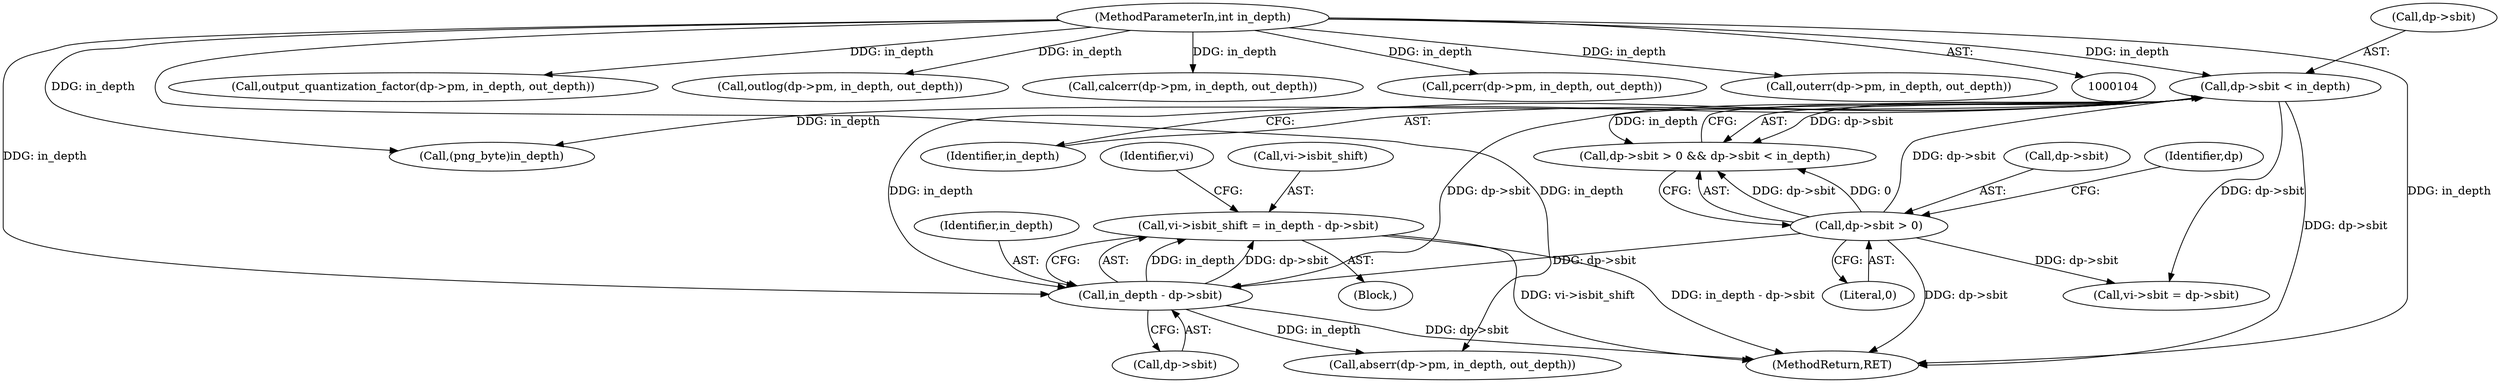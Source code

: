 digraph "0_Android_9d4853418ab2f754c2b63e091c29c5529b8b86ca_92@integer" {
"1000149" [label="(Call,vi->isbit_shift = in_depth - dp->sbit)"];
"1000153" [label="(Call,in_depth - dp->sbit)"];
"1000136" [label="(Call,dp->sbit < in_depth)"];
"1000131" [label="(Call,dp->sbit > 0)"];
"1000108" [label="(MethodParameterIn,int in_depth)"];
"1000274" [label="(Call,output_quantization_factor(dp->pm, in_depth, out_depth))"];
"1000131" [label="(Call,dp->sbit > 0)"];
"1000136" [label="(Call,dp->sbit < in_depth)"];
"1000108" [label="(MethodParameterIn,int in_depth)"];
"1000150" [label="(Call,vi->isbit_shift)"];
"1000164" [label="(Call,(png_byte)in_depth)"];
"1000142" [label="(Call,vi->sbit = dp->sbit)"];
"1000153" [label="(Call,in_depth - dp->sbit)"];
"1000174" [label="(Identifier,vi)"];
"1000297" [label="(Call,outlog(dp->pm, in_depth, out_depth))"];
"1000141" [label="(Block,)"];
"1000135" [label="(Literal,0)"];
"1000254" [label="(Call,calcerr(dp->pm, in_depth, out_depth))"];
"1000234" [label="(Call,abserr(dp->pm, in_depth, out_depth))"];
"1000137" [label="(Call,dp->sbit)"];
"1000155" [label="(Call,dp->sbit)"];
"1000244" [label="(Call,pcerr(dp->pm, in_depth, out_depth))"];
"1000525" [label="(MethodReturn,RET)"];
"1000140" [label="(Identifier,in_depth)"];
"1000154" [label="(Identifier,in_depth)"];
"1000138" [label="(Identifier,dp)"];
"1000264" [label="(Call,outerr(dp->pm, in_depth, out_depth))"];
"1000149" [label="(Call,vi->isbit_shift = in_depth - dp->sbit)"];
"1000130" [label="(Call,dp->sbit > 0 && dp->sbit < in_depth)"];
"1000132" [label="(Call,dp->sbit)"];
"1000149" -> "1000141"  [label="AST: "];
"1000149" -> "1000153"  [label="CFG: "];
"1000150" -> "1000149"  [label="AST: "];
"1000153" -> "1000149"  [label="AST: "];
"1000174" -> "1000149"  [label="CFG: "];
"1000149" -> "1000525"  [label="DDG: in_depth - dp->sbit"];
"1000149" -> "1000525"  [label="DDG: vi->isbit_shift"];
"1000153" -> "1000149"  [label="DDG: in_depth"];
"1000153" -> "1000149"  [label="DDG: dp->sbit"];
"1000153" -> "1000155"  [label="CFG: "];
"1000154" -> "1000153"  [label="AST: "];
"1000155" -> "1000153"  [label="AST: "];
"1000153" -> "1000525"  [label="DDG: dp->sbit"];
"1000136" -> "1000153"  [label="DDG: in_depth"];
"1000136" -> "1000153"  [label="DDG: dp->sbit"];
"1000108" -> "1000153"  [label="DDG: in_depth"];
"1000131" -> "1000153"  [label="DDG: dp->sbit"];
"1000153" -> "1000234"  [label="DDG: in_depth"];
"1000136" -> "1000130"  [label="AST: "];
"1000136" -> "1000140"  [label="CFG: "];
"1000137" -> "1000136"  [label="AST: "];
"1000140" -> "1000136"  [label="AST: "];
"1000130" -> "1000136"  [label="CFG: "];
"1000136" -> "1000525"  [label="DDG: dp->sbit"];
"1000136" -> "1000130"  [label="DDG: dp->sbit"];
"1000136" -> "1000130"  [label="DDG: in_depth"];
"1000131" -> "1000136"  [label="DDG: dp->sbit"];
"1000108" -> "1000136"  [label="DDG: in_depth"];
"1000136" -> "1000142"  [label="DDG: dp->sbit"];
"1000136" -> "1000164"  [label="DDG: in_depth"];
"1000131" -> "1000130"  [label="AST: "];
"1000131" -> "1000135"  [label="CFG: "];
"1000132" -> "1000131"  [label="AST: "];
"1000135" -> "1000131"  [label="AST: "];
"1000138" -> "1000131"  [label="CFG: "];
"1000130" -> "1000131"  [label="CFG: "];
"1000131" -> "1000525"  [label="DDG: dp->sbit"];
"1000131" -> "1000130"  [label="DDG: dp->sbit"];
"1000131" -> "1000130"  [label="DDG: 0"];
"1000131" -> "1000142"  [label="DDG: dp->sbit"];
"1000108" -> "1000104"  [label="AST: "];
"1000108" -> "1000525"  [label="DDG: in_depth"];
"1000108" -> "1000164"  [label="DDG: in_depth"];
"1000108" -> "1000234"  [label="DDG: in_depth"];
"1000108" -> "1000244"  [label="DDG: in_depth"];
"1000108" -> "1000254"  [label="DDG: in_depth"];
"1000108" -> "1000264"  [label="DDG: in_depth"];
"1000108" -> "1000274"  [label="DDG: in_depth"];
"1000108" -> "1000297"  [label="DDG: in_depth"];
}

